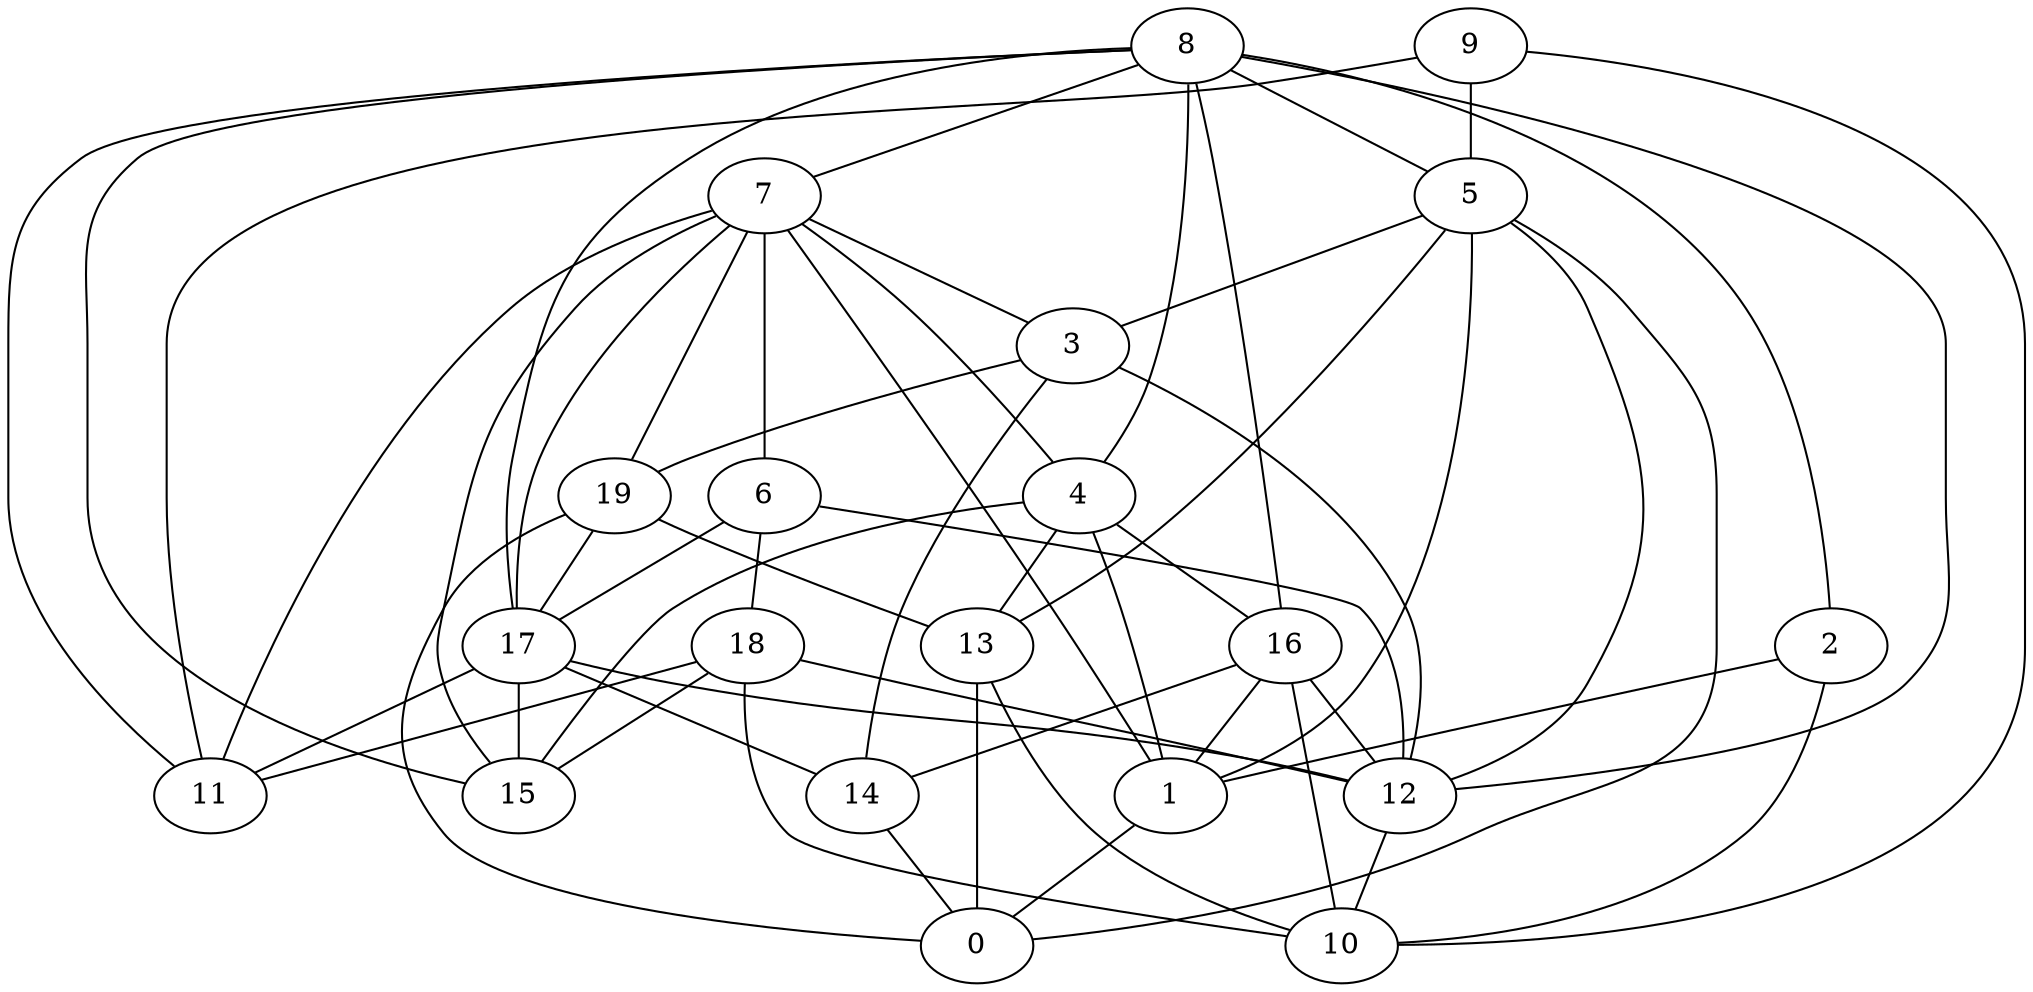 digraph GG_graph {

subgraph G_graph {
edge [color = black]
"19" -> "13" [dir = none]
"19" -> "0" [dir = none]
"19" -> "17" [dir = none]
"6" -> "18" [dir = none]
"6" -> "17" [dir = none]
"6" -> "12" [dir = none]
"1" -> "0" [dir = none]
"9" -> "5" [dir = none]
"9" -> "10" [dir = none]
"9" -> "11" [dir = none]
"2" -> "10" [dir = none]
"2" -> "1" [dir = none]
"8" -> "2" [dir = none]
"8" -> "12" [dir = none]
"8" -> "4" [dir = none]
"8" -> "17" [dir = none]
"8" -> "5" [dir = none]
"8" -> "7" [dir = none]
"8" -> "15" [dir = none]
"8" -> "16" [dir = none]
"8" -> "11" [dir = none]
"18" -> "11" [dir = none]
"18" -> "12" [dir = none]
"18" -> "10" [dir = none]
"18" -> "15" [dir = none]
"13" -> "10" [dir = none]
"13" -> "0" [dir = none]
"5" -> "13" [dir = none]
"5" -> "0" [dir = none]
"5" -> "12" [dir = none]
"5" -> "3" [dir = none]
"5" -> "1" [dir = none]
"16" -> "1" [dir = none]
"16" -> "10" [dir = none]
"16" -> "12" [dir = none]
"16" -> "14" [dir = none]
"3" -> "12" [dir = none]
"3" -> "14" [dir = none]
"3" -> "19" [dir = none]
"14" -> "0" [dir = none]
"7" -> "19" [dir = none]
"7" -> "15" [dir = none]
"7" -> "11" [dir = none]
"7" -> "6" [dir = none]
"7" -> "1" [dir = none]
"7" -> "3" [dir = none]
"7" -> "17" [dir = none]
"7" -> "4" [dir = none]
"17" -> "11" [dir = none]
"17" -> "15" [dir = none]
"17" -> "14" [dir = none]
"17" -> "12" [dir = none]
"4" -> "1" [dir = none]
"4" -> "16" [dir = none]
"4" -> "15" [dir = none]
"4" -> "13" [dir = none]
"12" -> "10" [dir = none]
}

}
